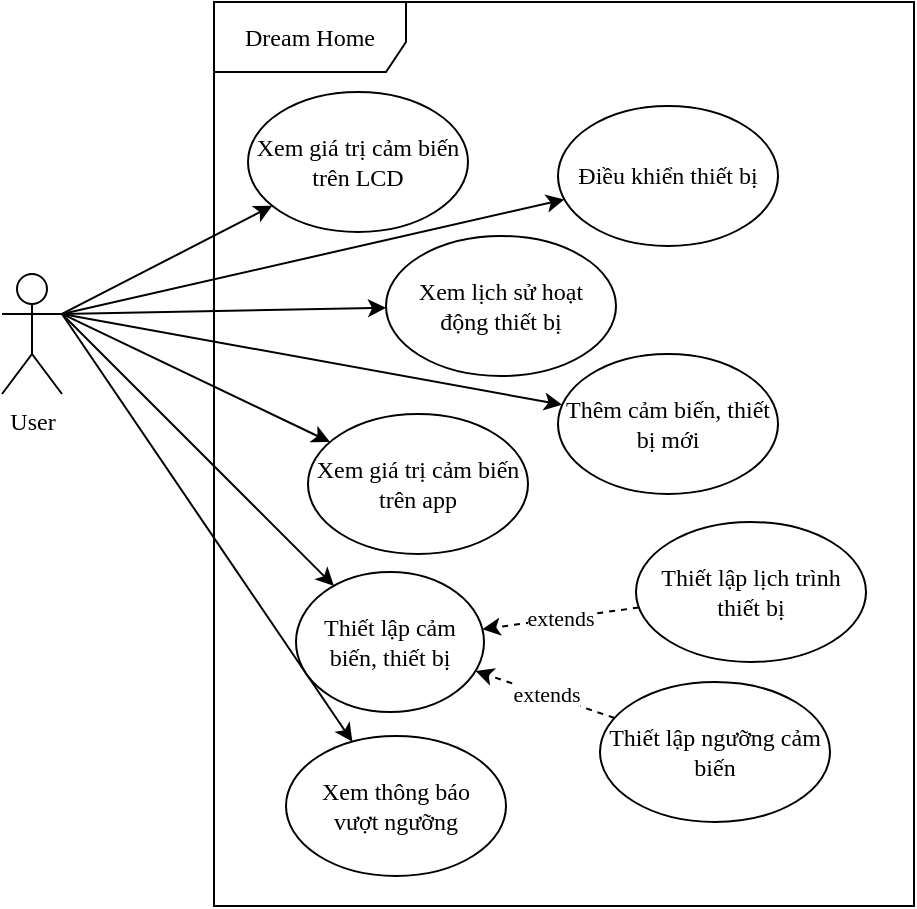 <mxfile version="21.3.7" type="device">
  <diagram id="TJmZI9j9Hh9fPMoDJy_g" name="Page-1">
    <mxGraphModel dx="1434" dy="836" grid="0" gridSize="10" guides="1" tooltips="1" connect="1" arrows="1" fold="1" page="0" pageScale="1" pageWidth="827" pageHeight="1169" math="0" shadow="0">
      <root>
        <mxCell id="0" />
        <mxCell id="1" parent="0" />
        <mxCell id="SOvYSrnd7Q_HrASqEVqU-12" style="rounded=0;orthogonalLoop=1;jettySize=auto;html=1;exitX=1;exitY=0.333;exitDx=0;exitDy=0;exitPerimeter=0;fontFamily=Iosevka;" edge="1" parent="1" source="SOvYSrnd7Q_HrASqEVqU-1" target="SOvYSrnd7Q_HrASqEVqU-3">
          <mxGeometry relative="1" as="geometry" />
        </mxCell>
        <mxCell id="SOvYSrnd7Q_HrASqEVqU-21" style="rounded=0;orthogonalLoop=1;jettySize=auto;html=1;exitX=1;exitY=0.333;exitDx=0;exitDy=0;exitPerimeter=0;fontFamily=Iosevka;" edge="1" parent="1" source="SOvYSrnd7Q_HrASqEVqU-1" target="SOvYSrnd7Q_HrASqEVqU-11">
          <mxGeometry relative="1" as="geometry" />
        </mxCell>
        <mxCell id="SOvYSrnd7Q_HrASqEVqU-23" style="rounded=0;orthogonalLoop=1;jettySize=auto;html=1;exitX=1;exitY=0.333;exitDx=0;exitDy=0;exitPerimeter=0;fontFamily=Iosevka;" edge="1" parent="1" source="SOvYSrnd7Q_HrASqEVqU-1" target="SOvYSrnd7Q_HrASqEVqU-22">
          <mxGeometry relative="1" as="geometry" />
        </mxCell>
        <mxCell id="SOvYSrnd7Q_HrASqEVqU-1" value="User" style="shape=umlActor;verticalLabelPosition=bottom;verticalAlign=top;html=1;fontFamily=Iosevka;" vertex="1" parent="1">
          <mxGeometry x="164" y="465" width="30" height="60" as="geometry" />
        </mxCell>
        <mxCell id="SOvYSrnd7Q_HrASqEVqU-3" value="Xem giá trị cảm biến trên LCD" style="ellipse;whiteSpace=wrap;html=1;fontFamily=Iosevka;spacing=5;" vertex="1" parent="1">
          <mxGeometry x="287" y="374" width="110" height="70" as="geometry" />
        </mxCell>
        <mxCell id="SOvYSrnd7Q_HrASqEVqU-4" value="Dream Home" style="shape=umlFrame;whiteSpace=wrap;html=1;pointerEvents=0;width=96;height=35;fontFamily=Iosevka;" vertex="1" parent="1">
          <mxGeometry x="270" y="329" width="350" height="452" as="geometry" />
        </mxCell>
        <mxCell id="SOvYSrnd7Q_HrASqEVqU-5" value="Xem giá trị cảm biến trên app" style="ellipse;whiteSpace=wrap;html=1;fontFamily=Iosevka;spacing=5;" vertex="1" parent="1">
          <mxGeometry x="317" y="535" width="110" height="70" as="geometry" />
        </mxCell>
        <mxCell id="SOvYSrnd7Q_HrASqEVqU-6" value="Điều khiển thiết bị" style="ellipse;whiteSpace=wrap;html=1;fontFamily=Iosevka;spacing=5;" vertex="1" parent="1">
          <mxGeometry x="442" y="381" width="110" height="70" as="geometry" />
        </mxCell>
        <mxCell id="SOvYSrnd7Q_HrASqEVqU-7" value="Thêm cảm biến, thiết bị mới" style="ellipse;whiteSpace=wrap;html=1;fontFamily=Iosevka;spacing=5;" vertex="1" parent="1">
          <mxGeometry x="442" y="505" width="110" height="70" as="geometry" />
        </mxCell>
        <mxCell id="SOvYSrnd7Q_HrASqEVqU-8" value="Thiết lập cảm biến, thiết bị" style="ellipse;whiteSpace=wrap;html=1;fontFamily=Iosevka;spacing=5;" vertex="1" parent="1">
          <mxGeometry x="311" y="614" width="94" height="70" as="geometry" />
        </mxCell>
        <mxCell id="SOvYSrnd7Q_HrASqEVqU-9" value="Thiết lập ngưỡng cảm biến" style="ellipse;whiteSpace=wrap;html=1;fontFamily=Iosevka;spacing=5;" vertex="1" parent="1">
          <mxGeometry x="463" y="669" width="115" height="70" as="geometry" />
        </mxCell>
        <mxCell id="SOvYSrnd7Q_HrASqEVqU-17" value="extends" style="rounded=0;orthogonalLoop=1;jettySize=auto;html=1;dashed=1;fontFamily=Iosevka;spacing=5;" edge="1" parent="1" source="SOvYSrnd7Q_HrASqEVqU-10" target="SOvYSrnd7Q_HrASqEVqU-8">
          <mxGeometry relative="1" as="geometry" />
        </mxCell>
        <mxCell id="SOvYSrnd7Q_HrASqEVqU-10" value="Thiết lập lịch trình thiết bị" style="ellipse;whiteSpace=wrap;html=1;fontFamily=Iosevka;" vertex="1" parent="1">
          <mxGeometry x="481" y="589" width="115" height="70" as="geometry" />
        </mxCell>
        <mxCell id="SOvYSrnd7Q_HrASqEVqU-11" value="Xem lịch sử hoạt động thiết bị" style="ellipse;whiteSpace=wrap;html=1;fontFamily=Iosevka;spacing=5;" vertex="1" parent="1">
          <mxGeometry x="356" y="446" width="115" height="70" as="geometry" />
        </mxCell>
        <mxCell id="SOvYSrnd7Q_HrASqEVqU-13" style="rounded=0;orthogonalLoop=1;jettySize=auto;html=1;exitX=1;exitY=0.333;exitDx=0;exitDy=0;exitPerimeter=0;fontFamily=Iosevka;" edge="1" parent="1" source="SOvYSrnd7Q_HrASqEVqU-1" target="SOvYSrnd7Q_HrASqEVqU-5">
          <mxGeometry relative="1" as="geometry">
            <mxPoint x="204" y="495" as="sourcePoint" />
            <mxPoint x="322" y="445" as="targetPoint" />
          </mxGeometry>
        </mxCell>
        <mxCell id="SOvYSrnd7Q_HrASqEVqU-14" style="rounded=0;orthogonalLoop=1;jettySize=auto;html=1;exitX=1;exitY=0.333;exitDx=0;exitDy=0;exitPerimeter=0;fontFamily=Iosevka;" edge="1" parent="1" source="SOvYSrnd7Q_HrASqEVqU-1" target="SOvYSrnd7Q_HrASqEVqU-8">
          <mxGeometry relative="1" as="geometry">
            <mxPoint x="204" y="495" as="sourcePoint" />
            <mxPoint x="323" y="529" as="targetPoint" />
          </mxGeometry>
        </mxCell>
        <mxCell id="SOvYSrnd7Q_HrASqEVqU-18" value="extends" style="rounded=0;orthogonalLoop=1;jettySize=auto;html=1;dashed=1;fontFamily=Iosevka;spacing=5;" edge="1" parent="1" source="SOvYSrnd7Q_HrASqEVqU-9" target="SOvYSrnd7Q_HrASqEVqU-8">
          <mxGeometry relative="1" as="geometry">
            <mxPoint x="491" y="634" as="sourcePoint" />
            <mxPoint x="413" y="650" as="targetPoint" />
          </mxGeometry>
        </mxCell>
        <mxCell id="SOvYSrnd7Q_HrASqEVqU-19" style="rounded=0;orthogonalLoop=1;jettySize=auto;html=1;exitX=1;exitY=0.333;exitDx=0;exitDy=0;exitPerimeter=0;fontFamily=Iosevka;" edge="1" parent="1" source="SOvYSrnd7Q_HrASqEVqU-1" target="SOvYSrnd7Q_HrASqEVqU-7">
          <mxGeometry relative="1" as="geometry">
            <mxPoint x="204" y="495" as="sourcePoint" />
            <mxPoint x="323" y="529" as="targetPoint" />
          </mxGeometry>
        </mxCell>
        <mxCell id="SOvYSrnd7Q_HrASqEVqU-20" style="rounded=0;orthogonalLoop=1;jettySize=auto;html=1;exitX=1;exitY=0.333;exitDx=0;exitDy=0;exitPerimeter=0;fontFamily=Iosevka;" edge="1" parent="1" source="SOvYSrnd7Q_HrASqEVqU-1" target="SOvYSrnd7Q_HrASqEVqU-6">
          <mxGeometry relative="1" as="geometry">
            <mxPoint x="204" y="495" as="sourcePoint" />
            <mxPoint x="465" y="503" as="targetPoint" />
          </mxGeometry>
        </mxCell>
        <mxCell id="SOvYSrnd7Q_HrASqEVqU-22" value="Xem thông báo&lt;br&gt;vượt ngưỡng" style="ellipse;whiteSpace=wrap;html=1;fontFamily=Iosevka;" vertex="1" parent="1">
          <mxGeometry x="306" y="696" width="110" height="70" as="geometry" />
        </mxCell>
      </root>
    </mxGraphModel>
  </diagram>
</mxfile>
